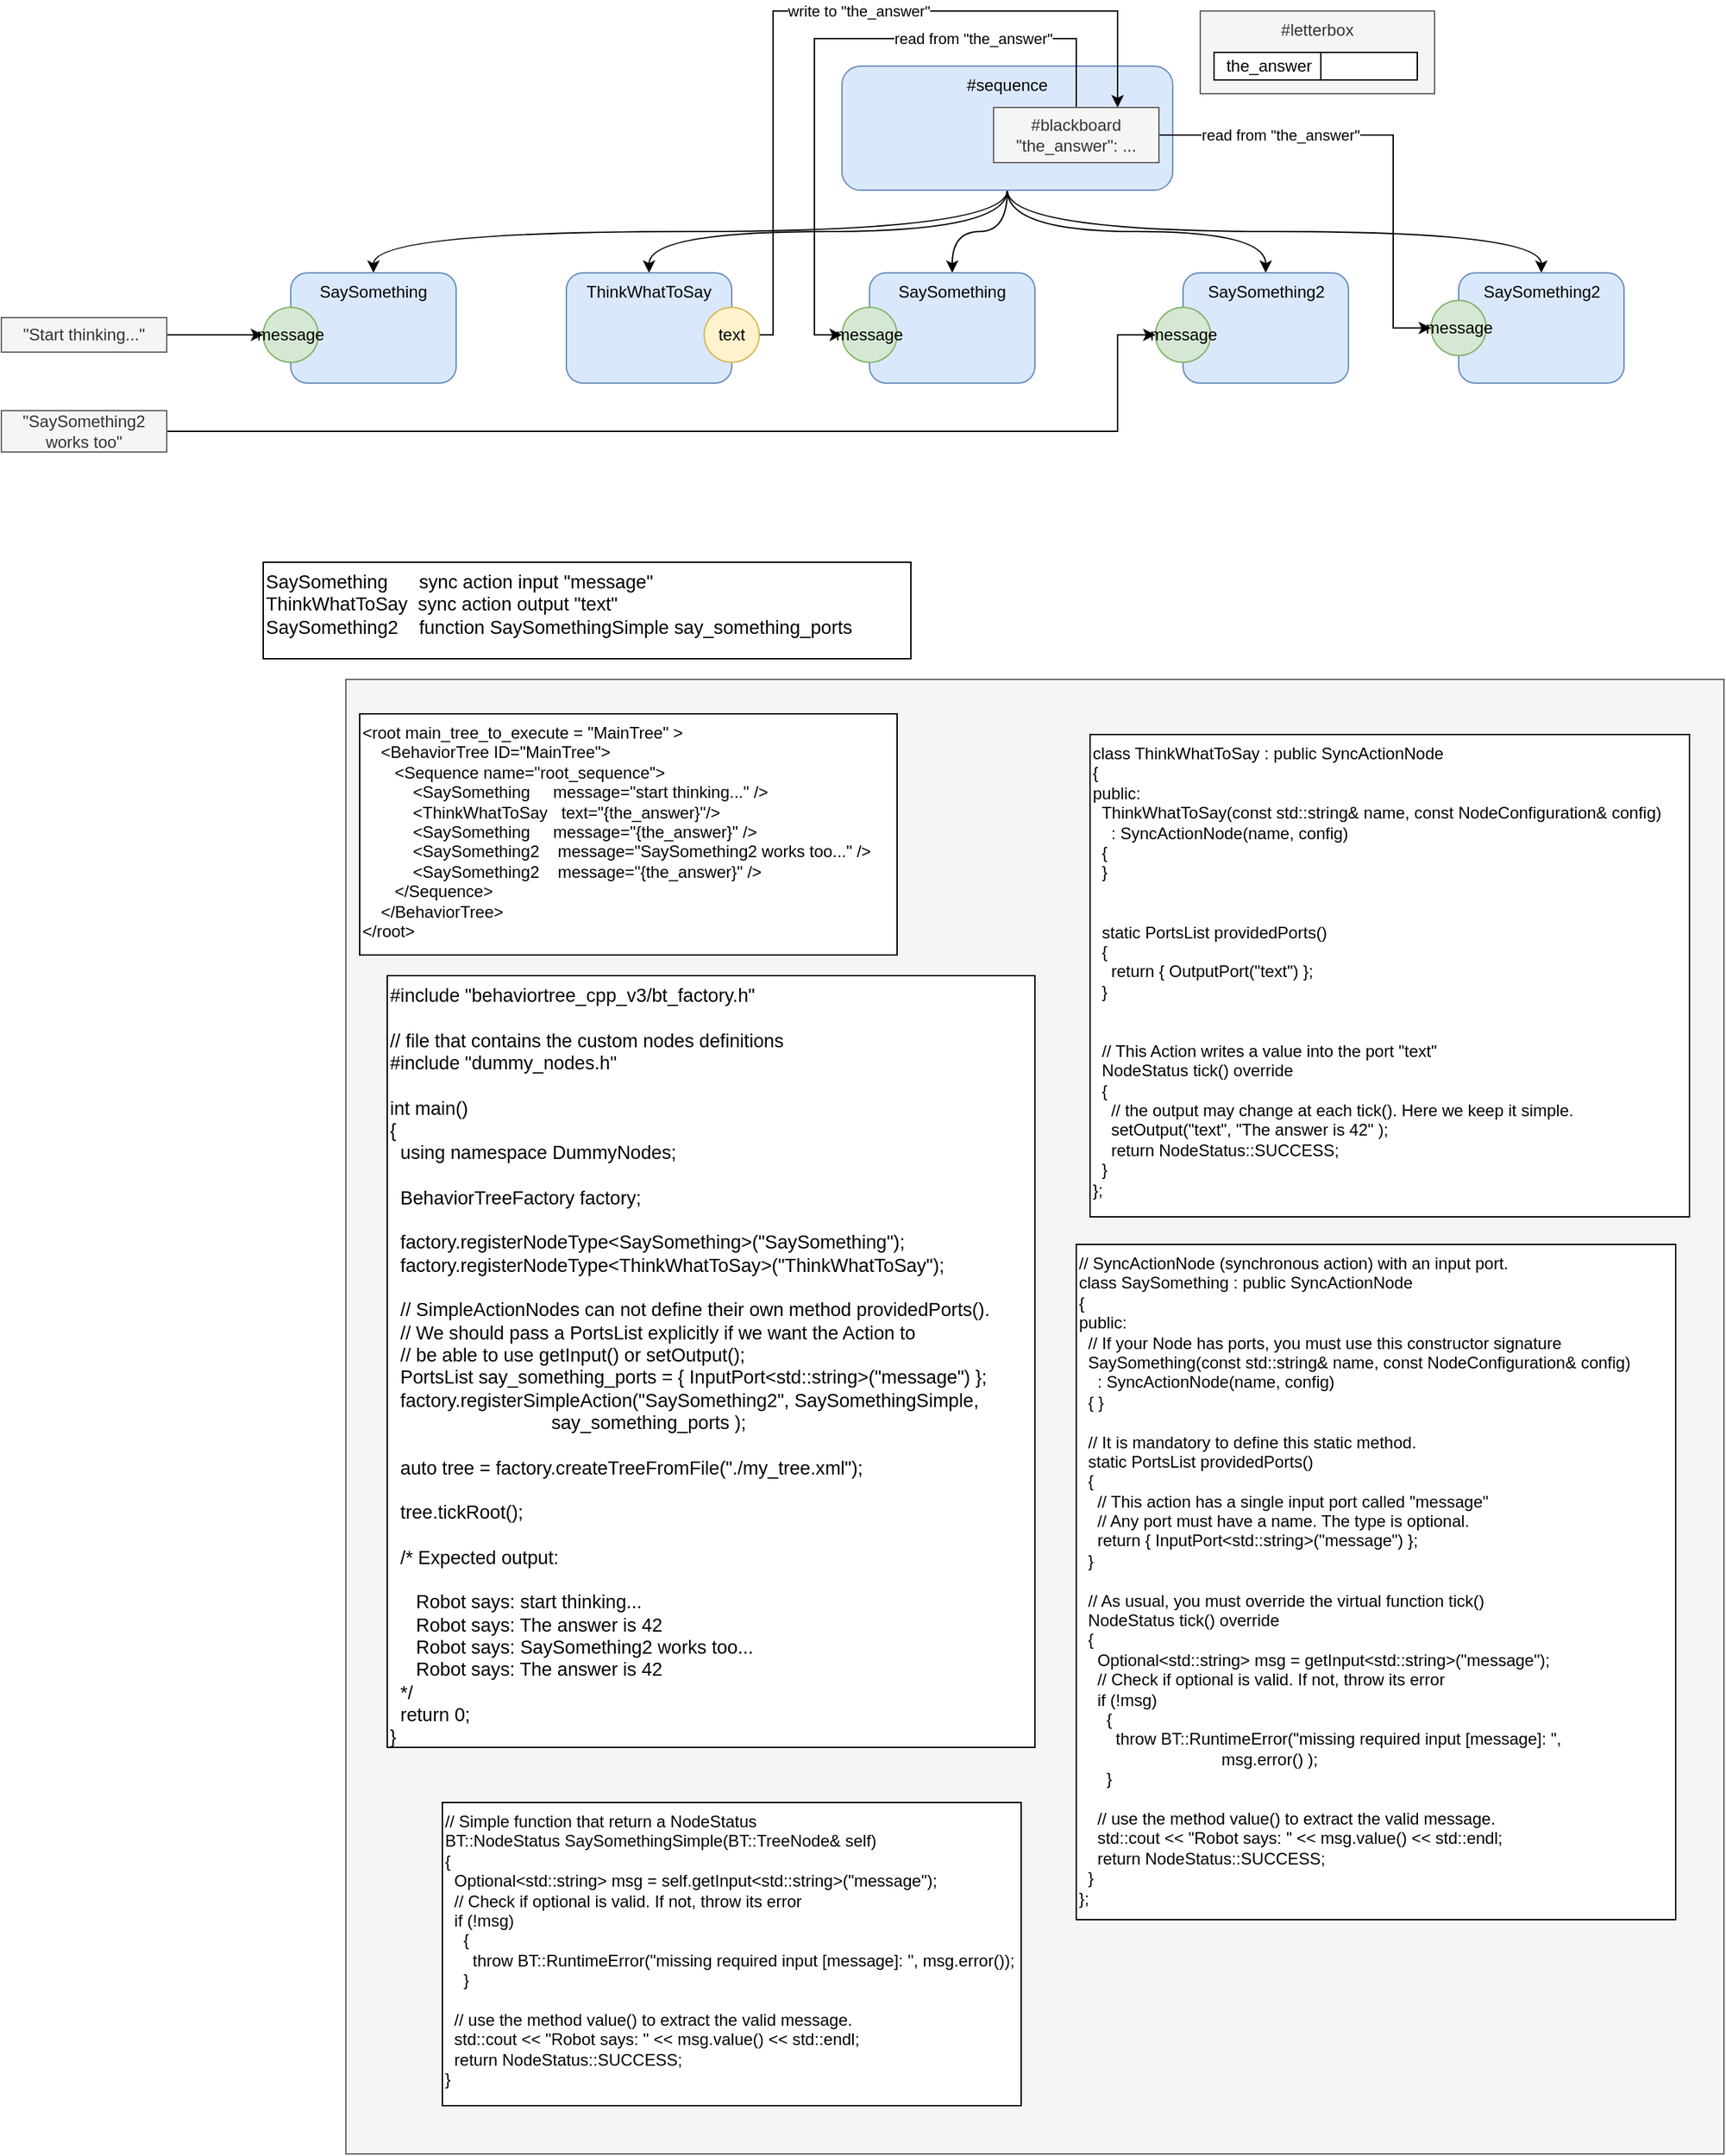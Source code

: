 <mxfile version="14.6.13" type="device"><diagram id="5yJ4Y3Bhn0no-sk8BeoL" name="Page-1"><mxGraphModel dx="2206" dy="677" grid="1" gridSize="10" guides="1" tooltips="1" connect="1" arrows="1" fold="1" page="1" pageScale="1" pageWidth="1100" pageHeight="850" math="0" shadow="0"><root><mxCell id="0"/><mxCell id="1" parent="0"/><mxCell id="xz3wh2tYDQK2MfdDYNa7-2" value="" style="rounded=0;whiteSpace=wrap;html=1;fillColor=#f5f5f5;strokeColor=#666666;fontColor=#333333;" vertex="1" parent="1"><mxGeometry x="80" y="495" width="1000" height="1070" as="geometry"/></mxCell><mxCell id="p4ApEwbx4ltH6hTdUltS-7" style="edgeStyle=orthogonalEdgeStyle;orthogonalLoop=1;jettySize=auto;html=1;exitX=0.5;exitY=1;exitDx=0;exitDy=0;verticalAlign=top;curved=1;" parent="1" source="p4ApEwbx4ltH6hTdUltS-1" target="p4ApEwbx4ltH6hTdUltS-2" edge="1"><mxGeometry relative="1" as="geometry"/></mxCell><mxCell id="p4ApEwbx4ltH6hTdUltS-8" style="edgeStyle=orthogonalEdgeStyle;orthogonalLoop=1;jettySize=auto;html=1;exitX=0.5;exitY=1;exitDx=0;exitDy=0;curved=1;verticalAlign=top;" parent="1" source="p4ApEwbx4ltH6hTdUltS-1" target="p4ApEwbx4ltH6hTdUltS-5" edge="1"><mxGeometry relative="1" as="geometry"/></mxCell><mxCell id="p4ApEwbx4ltH6hTdUltS-9" style="edgeStyle=orthogonalEdgeStyle;curved=1;orthogonalLoop=1;jettySize=auto;html=1;exitX=0.5;exitY=1;exitDx=0;exitDy=0;entryX=0.5;entryY=0;entryDx=0;entryDy=0;verticalAlign=top;" parent="1" source="p4ApEwbx4ltH6hTdUltS-1" target="p4ApEwbx4ltH6hTdUltS-6" edge="1"><mxGeometry relative="1" as="geometry"/></mxCell><mxCell id="p4ApEwbx4ltH6hTdUltS-10" style="edgeStyle=orthogonalEdgeStyle;curved=1;orthogonalLoop=1;jettySize=auto;html=1;exitX=0.5;exitY=1;exitDx=0;exitDy=0;entryX=0.5;entryY=0;entryDx=0;entryDy=0;verticalAlign=top;" parent="1" source="p4ApEwbx4ltH6hTdUltS-1" target="p4ApEwbx4ltH6hTdUltS-3" edge="1"><mxGeometry relative="1" as="geometry"/></mxCell><mxCell id="p4ApEwbx4ltH6hTdUltS-11" style="edgeStyle=orthogonalEdgeStyle;curved=1;orthogonalLoop=1;jettySize=auto;html=1;exitX=0.5;exitY=1;exitDx=0;exitDy=0;entryX=0.5;entryY=0;entryDx=0;entryDy=0;verticalAlign=top;" parent="1" source="p4ApEwbx4ltH6hTdUltS-1" target="p4ApEwbx4ltH6hTdUltS-4" edge="1"><mxGeometry relative="1" as="geometry"/></mxCell><mxCell id="p4ApEwbx4ltH6hTdUltS-1" value="#sequence" style="rounded=1;whiteSpace=wrap;html=1;verticalAlign=top;fillColor=#dae8fc;strokeColor=#6c8ebf;" parent="1" vertex="1"><mxGeometry x="440" y="50" width="240" height="90" as="geometry"/></mxCell><mxCell id="p4ApEwbx4ltH6hTdUltS-2" value="SaySomething" style="rounded=1;whiteSpace=wrap;html=1;verticalAlign=top;fillColor=#dae8fc;strokeColor=#6c8ebf;" parent="1" vertex="1"><mxGeometry x="460" y="200" width="120" height="80" as="geometry"/></mxCell><mxCell id="p4ApEwbx4ltH6hTdUltS-3" value="SaySomething2" style="rounded=1;whiteSpace=wrap;html=1;verticalAlign=top;fillColor=#dae8fc;strokeColor=#6c8ebf;" parent="1" vertex="1"><mxGeometry x="687.5" y="200" width="120" height="80" as="geometry"/></mxCell><mxCell id="p4ApEwbx4ltH6hTdUltS-4" value="SaySomething2" style="rounded=1;whiteSpace=wrap;html=1;verticalAlign=top;fillColor=#dae8fc;strokeColor=#6c8ebf;" parent="1" vertex="1"><mxGeometry x="887.5" y="200" width="120" height="80" as="geometry"/></mxCell><mxCell id="p4ApEwbx4ltH6hTdUltS-5" value="ThinkWhatToSay" style="rounded=1;whiteSpace=wrap;html=1;verticalAlign=top;fillColor=#dae8fc;strokeColor=#6c8ebf;" parent="1" vertex="1"><mxGeometry x="240" y="200" width="120" height="80" as="geometry"/></mxCell><mxCell id="p4ApEwbx4ltH6hTdUltS-6" value="SaySomething" style="rounded=1;whiteSpace=wrap;html=1;verticalAlign=top;fillColor=#dae8fc;strokeColor=#6c8ebf;" parent="1" vertex="1"><mxGeometry x="40" y="200" width="120" height="80" as="geometry"/></mxCell><mxCell id="p4ApEwbx4ltH6hTdUltS-12" value="message" style="ellipse;whiteSpace=wrap;html=1;aspect=fixed;fillColor=#d5e8d4;strokeColor=#82b366;verticalAlign=middle;" parent="1" vertex="1"><mxGeometry x="20" y="225" width="40" height="40" as="geometry"/></mxCell><mxCell id="xz3wh2tYDQK2MfdDYNa7-15" value="write to &quot;the_answer&quot;" style="edgeStyle=orthogonalEdgeStyle;rounded=0;orthogonalLoop=1;jettySize=auto;html=1;exitX=1;exitY=0.5;exitDx=0;exitDy=0;entryX=0.75;entryY=0;entryDx=0;entryDy=0;" edge="1" parent="1" source="p4ApEwbx4ltH6hTdUltS-13" target="xz3wh2tYDQK2MfdDYNa7-10"><mxGeometry x="0.086" relative="1" as="geometry"><Array as="points"><mxPoint x="390" y="245"/><mxPoint x="390" y="10"/><mxPoint x="640" y="10"/></Array><mxPoint as="offset"/></mxGeometry></mxCell><mxCell id="p4ApEwbx4ltH6hTdUltS-13" value="text" style="ellipse;whiteSpace=wrap;html=1;aspect=fixed;fillColor=#fff2cc;strokeColor=#d6b656;verticalAlign=middle;" parent="1" vertex="1"><mxGeometry x="340" y="225" width="40" height="40" as="geometry"/></mxCell><mxCell id="p4ApEwbx4ltH6hTdUltS-14" value="message" style="ellipse;whiteSpace=wrap;html=1;aspect=fixed;fillColor=#d5e8d4;strokeColor=#82b366;verticalAlign=middle;" parent="1" vertex="1"><mxGeometry x="440" y="225" width="40" height="40" as="geometry"/></mxCell><mxCell id="p4ApEwbx4ltH6hTdUltS-15" value="message" style="ellipse;whiteSpace=wrap;html=1;aspect=fixed;fillColor=#d5e8d4;strokeColor=#82b366;verticalAlign=middle;" parent="1" vertex="1"><mxGeometry x="667.5" y="225" width="40" height="40" as="geometry"/></mxCell><mxCell id="p4ApEwbx4ltH6hTdUltS-16" value="message" style="ellipse;whiteSpace=wrap;html=1;aspect=fixed;fillColor=#d5e8d4;strokeColor=#82b366;" parent="1" vertex="1"><mxGeometry x="867.5" y="220" width="40" height="40" as="geometry"/></mxCell><mxCell id="p4ApEwbx4ltH6hTdUltS-20" value="&lt;div&gt;&lt;span style=&quot;font-size: 13.6px&quot;&gt;#include &quot;behaviortree_cpp_v3/bt_factory.h&quot;&lt;/span&gt;&lt;/div&gt;&lt;div&gt;&lt;span style=&quot;font-size: 13.6px&quot;&gt;&lt;br&gt;&lt;/span&gt;&lt;/div&gt;&lt;div&gt;&lt;span style=&quot;font-size: 13.6px&quot;&gt;// file that contains the custom nodes definitions&lt;/span&gt;&lt;/div&gt;&lt;div&gt;&lt;span style=&quot;font-size: 13.6px&quot;&gt;#include &quot;dummy_nodes.h&quot;&lt;/span&gt;&lt;/div&gt;&lt;div&gt;&lt;span style=&quot;font-size: 13.6px&quot;&gt;&lt;br&gt;&lt;/span&gt;&lt;/div&gt;&lt;div&gt;&lt;span style=&quot;font-size: 13.6px&quot;&gt;int main()&lt;/span&gt;&lt;/div&gt;&lt;div&gt;&lt;span style=&quot;font-size: 13.6px&quot;&gt;{&lt;/span&gt;&lt;/div&gt;&lt;div&gt;&lt;span style=&quot;font-size: 13.6px&quot;&gt;&amp;nbsp; using namespace DummyNodes;&lt;/span&gt;&lt;/div&gt;&lt;div&gt;&lt;span style=&quot;font-size: 13.6px&quot;&gt;&lt;br&gt;&lt;/span&gt;&lt;/div&gt;&lt;div&gt;&lt;span style=&quot;font-size: 13.6px&quot;&gt;&amp;nbsp; BehaviorTreeFactory factory;&lt;/span&gt;&lt;/div&gt;&lt;div&gt;&lt;span style=&quot;font-size: 13.6px&quot;&gt;&lt;br&gt;&lt;/span&gt;&lt;/div&gt;&lt;div&gt;&lt;span style=&quot;font-size: 13.6px&quot;&gt;&amp;nbsp; factory.registerNodeType&amp;lt;SaySomething&amp;gt;(&quot;SaySomething&quot;);&lt;/span&gt;&lt;/div&gt;&lt;div&gt;&lt;span style=&quot;font-size: 13.6px&quot;&gt;&amp;nbsp; factory.registerNodeType&amp;lt;ThinkWhatToSay&amp;gt;(&quot;ThinkWhatToSay&quot;);&lt;/span&gt;&lt;/div&gt;&lt;div&gt;&lt;span style=&quot;font-size: 13.6px&quot;&gt;&lt;br&gt;&lt;/span&gt;&lt;/div&gt;&lt;div&gt;&lt;span style=&quot;font-size: 13.6px&quot;&gt;&amp;nbsp; // SimpleActionNodes can not define their own method providedPorts().&lt;/span&gt;&lt;/div&gt;&lt;div&gt;&lt;span style=&quot;font-size: 13.6px&quot;&gt;&amp;nbsp; // We should pass a PortsList explicitly if we want the Action to&lt;/span&gt;&lt;/div&gt;&lt;div&gt;&lt;span style=&quot;font-size: 13.6px&quot;&gt;&amp;nbsp; // be able to use getInput() or setOutput();&lt;/span&gt;&lt;/div&gt;&lt;div&gt;&lt;span style=&quot;font-size: 13.6px&quot;&gt;&amp;nbsp; PortsList say_something_ports = { InputPort&amp;lt;std::string&amp;gt;(&quot;message&quot;) };&lt;/span&gt;&lt;/div&gt;&lt;div&gt;&lt;span style=&quot;font-size: 13.6px&quot;&gt;&amp;nbsp; factory.registerSimpleAction(&quot;SaySomething2&quot;, SaySomethingSimple,&lt;/span&gt;&lt;/div&gt;&lt;div&gt;&lt;span style=&quot;font-size: 13.6px&quot;&gt;&amp;nbsp; &amp;nbsp; &amp;nbsp; &amp;nbsp; &amp;nbsp; &amp;nbsp; &amp;nbsp; &amp;nbsp; &amp;nbsp; &amp;nbsp; &amp;nbsp; &amp;nbsp; &amp;nbsp; &amp;nbsp; &amp;nbsp; &amp;nbsp;say_something_ports );&lt;/span&gt;&lt;/div&gt;&lt;div&gt;&lt;span style=&quot;font-size: 13.6px&quot;&gt;&lt;br&gt;&lt;/span&gt;&lt;/div&gt;&lt;div&gt;&lt;span style=&quot;font-size: 13.6px&quot;&gt;&amp;nbsp; auto tree = factory.createTreeFromFile(&quot;./my_tree.xml&quot;);&lt;/span&gt;&lt;/div&gt;&lt;div&gt;&lt;span style=&quot;font-size: 13.6px&quot;&gt;&lt;br&gt;&lt;/span&gt;&lt;/div&gt;&lt;div&gt;&lt;span style=&quot;font-size: 13.6px&quot;&gt;&amp;nbsp; tree.tickRoot();&lt;/span&gt;&lt;/div&gt;&lt;div&gt;&lt;span style=&quot;font-size: 13.6px&quot;&gt;&lt;br&gt;&lt;/span&gt;&lt;/div&gt;&lt;div&gt;&lt;span style=&quot;font-size: 13.6px&quot;&gt;&amp;nbsp; /* Expected output:&lt;/span&gt;&lt;/div&gt;&lt;div&gt;&lt;span style=&quot;font-size: 13.6px&quot;&gt;&lt;br&gt;&lt;/span&gt;&lt;/div&gt;&lt;div&gt;&lt;span style=&quot;font-size: 13.6px&quot;&gt;&amp;nbsp; &amp;nbsp; &amp;nbsp;Robot says: start thinking...&lt;/span&gt;&lt;/div&gt;&lt;div&gt;&lt;span style=&quot;font-size: 13.6px&quot;&gt;&amp;nbsp; &amp;nbsp; &amp;nbsp;Robot says: The answer is 42&lt;/span&gt;&lt;/div&gt;&lt;div&gt;&lt;span style=&quot;font-size: 13.6px&quot;&gt;&amp;nbsp; &amp;nbsp; &amp;nbsp;Robot says: SaySomething2 works too...&lt;/span&gt;&lt;/div&gt;&lt;div&gt;&lt;span style=&quot;font-size: 13.6px&quot;&gt;&amp;nbsp; &amp;nbsp; &amp;nbsp;Robot says: The answer is 42&lt;/span&gt;&lt;/div&gt;&lt;div&gt;&lt;span style=&quot;font-size: 13.6px&quot;&gt;&amp;nbsp; */&lt;/span&gt;&lt;/div&gt;&lt;div&gt;&lt;span style=&quot;font-size: 13.6px&quot;&gt;&amp;nbsp; return 0;&lt;/span&gt;&lt;/div&gt;&lt;div&gt;&lt;span style=&quot;font-size: 13.6px&quot;&gt;}&lt;/span&gt;&lt;/div&gt;&lt;div&gt;&lt;br&gt;&lt;/div&gt;" style="rounded=0;whiteSpace=wrap;html=1;align=left;verticalAlign=top;" parent="1" vertex="1"><mxGeometry x="110" y="710" width="470" height="560" as="geometry"/></mxCell><mxCell id="p4ApEwbx4ltH6hTdUltS-21" value="class ThinkWhatToSay : public SyncActionNode&#10;{&#10;public:&#10;  ThinkWhatToSay(const std::string&amp; name, const NodeConfiguration&amp; config)&#10;    : SyncActionNode(name, config)&#10;  {&#10;  }&#10;&#10;&#10;  static PortsList providedPorts()&#10;  {&#10;    return { OutputPort&lt;std::string&gt;(&quot;text&quot;) };&#10;  }&#10;&#10;&#10;  // This Action writes a value into the port &quot;text&quot;&#10;  NodeStatus tick() override&#10;  {&#10;    // the output may change at each tick(). Here we keep it simple.&#10;    setOutput(&quot;text&quot;, &quot;The answer is 42&quot; );&#10;    return NodeStatus::SUCCESS;&#10;  }&#10;};" style="rounded=0;whiteSpace=wrap;html=1;align=left;verticalAlign=top;" parent="1" vertex="1"><mxGeometry x="620" y="535" width="435" height="350" as="geometry"/></mxCell><mxCell id="p4ApEwbx4ltH6hTdUltS-22" value="&lt;div&gt;// SyncActionNode (synchronous action) with an input port.&lt;/div&gt;&lt;div&gt;class SaySomething : public SyncActionNode&lt;/div&gt;&lt;div&gt;{&lt;/div&gt;&lt;div&gt;public:&lt;/div&gt;&lt;div&gt;&amp;nbsp; // If your Node has ports, you must use this constructor signature&amp;nbsp;&lt;/div&gt;&lt;div&gt;&amp;nbsp; SaySomething(const std::string&amp;amp; name, const NodeConfiguration&amp;amp; config)&lt;/div&gt;&lt;div&gt;&amp;nbsp; &amp;nbsp; : SyncActionNode(name, config)&lt;/div&gt;&lt;div&gt;&amp;nbsp; { }&lt;/div&gt;&lt;div&gt;&lt;br&gt;&lt;/div&gt;&lt;div&gt;&amp;nbsp; // It is mandatory to define this static method.&lt;/div&gt;&lt;div&gt;&amp;nbsp; static PortsList providedPorts()&lt;/div&gt;&lt;div&gt;&amp;nbsp; {&lt;/div&gt;&lt;div&gt;&amp;nbsp; &amp;nbsp; // This action has a single input port called &quot;message&quot;&lt;/div&gt;&lt;div&gt;&amp;nbsp; &amp;nbsp; // Any port must have a name. The type is optional.&lt;/div&gt;&lt;div&gt;&amp;nbsp; &amp;nbsp; return { InputPort&amp;lt;std::string&amp;gt;(&quot;message&quot;) };&lt;/div&gt;&lt;div&gt;&amp;nbsp; }&lt;/div&gt;&lt;div&gt;&lt;br&gt;&lt;/div&gt;&lt;div&gt;&amp;nbsp; // As usual, you must override the virtual function tick()&lt;/div&gt;&lt;div&gt;&amp;nbsp; NodeStatus tick() override&lt;/div&gt;&lt;div&gt;&amp;nbsp; {&lt;/div&gt;&lt;div&gt;&amp;nbsp; &amp;nbsp; Optional&amp;lt;std::string&amp;gt; msg = getInput&amp;lt;std::string&amp;gt;(&quot;message&quot;);&lt;/div&gt;&lt;div&gt;&amp;nbsp; &amp;nbsp; // Check if optional is valid. If not, throw its error&lt;/div&gt;&lt;div&gt;&amp;nbsp; &amp;nbsp; if (!msg)&lt;/div&gt;&lt;div&gt;&amp;nbsp; &amp;nbsp; &amp;nbsp; {&lt;/div&gt;&lt;div&gt;&amp;nbsp; &amp;nbsp; &amp;nbsp; &amp;nbsp; throw BT::RuntimeError(&quot;missing required input [message]: &quot;,&amp;nbsp;&lt;/div&gt;&lt;div&gt;&amp;nbsp; &amp;nbsp; &amp;nbsp; &amp;nbsp; &amp;nbsp; &amp;nbsp; &amp;nbsp; &amp;nbsp; &amp;nbsp; &amp;nbsp; &amp;nbsp; &amp;nbsp; &amp;nbsp; &amp;nbsp; &amp;nbsp; &amp;nbsp;msg.error() );&lt;/div&gt;&lt;div&gt;&amp;nbsp; &amp;nbsp; &amp;nbsp; }&lt;/div&gt;&lt;div&gt;&lt;br&gt;&lt;/div&gt;&lt;div&gt;&amp;nbsp; &amp;nbsp; // use the method value() to extract the valid message.&lt;/div&gt;&lt;div&gt;&amp;nbsp; &amp;nbsp; std::cout &amp;lt;&amp;lt; &quot;Robot says: &quot; &amp;lt;&amp;lt; msg.value() &amp;lt;&amp;lt; std::endl;&lt;/div&gt;&lt;div&gt;&amp;nbsp; &amp;nbsp; return NodeStatus::SUCCESS;&lt;/div&gt;&lt;div&gt;&amp;nbsp; }&lt;/div&gt;&lt;div&gt;};&lt;/div&gt;&lt;div&gt;&lt;br&gt;&lt;/div&gt;" style="rounded=0;whiteSpace=wrap;html=1;align=left;verticalAlign=top;" parent="1" vertex="1"><mxGeometry x="610" y="905" width="435" height="490" as="geometry"/></mxCell><mxCell id="p4ApEwbx4ltH6hTdUltS-23" value="&lt;div&gt;&lt;div&gt;// Simple function that return a NodeStatus&lt;/div&gt;&lt;div&gt;BT::NodeStatus SaySomethingSimple(BT::TreeNode&amp;amp; self)&lt;/div&gt;&lt;div&gt;{&lt;/div&gt;&lt;div&gt;&amp;nbsp; Optional&amp;lt;std::string&amp;gt; msg = self.getInput&amp;lt;std::string&amp;gt;(&quot;message&quot;);&lt;/div&gt;&lt;div&gt;&amp;nbsp; // Check if optional is valid. If not, throw its error&lt;/div&gt;&lt;div&gt;&amp;nbsp; if (!msg)&lt;/div&gt;&lt;div&gt;&amp;nbsp; &amp;nbsp; {&lt;/div&gt;&lt;div&gt;&amp;nbsp; &amp;nbsp; &amp;nbsp; throw BT::RuntimeError(&quot;missing required input [message]: &quot;, msg.error());&lt;/div&gt;&lt;div&gt;&amp;nbsp; &amp;nbsp; }&lt;/div&gt;&lt;div&gt;&lt;br&gt;&lt;/div&gt;&lt;div&gt;&amp;nbsp; // use the method value() to extract the valid message.&lt;/div&gt;&lt;div&gt;&amp;nbsp; std::cout &amp;lt;&amp;lt; &quot;Robot says: &quot; &amp;lt;&amp;lt; msg.value() &amp;lt;&amp;lt; std::endl;&lt;/div&gt;&lt;div&gt;&amp;nbsp; return NodeStatus::SUCCESS;&lt;/div&gt;&lt;div&gt;}&lt;/div&gt;&lt;/div&gt;&lt;div&gt;&lt;br&gt;&lt;/div&gt;" style="rounded=0;whiteSpace=wrap;html=1;align=left;verticalAlign=top;" parent="1" vertex="1"><mxGeometry x="150" y="1310" width="420" height="220" as="geometry"/></mxCell><mxCell id="xz3wh2tYDQK2MfdDYNa7-1" value="&lt;div&gt;&lt;span style=&quot;font-size: 13.6px&quot;&gt;SaySomething&amp;nbsp; &amp;nbsp; &amp;nbsp; sync action input &quot;message&quot;&lt;/span&gt;&lt;/div&gt;&lt;div&gt;&lt;span style=&quot;font-size: 13.6px&quot;&gt;ThinkWhatToSay&amp;nbsp; sync action output &quot;text&quot;&lt;/span&gt;&lt;/div&gt;&lt;div&gt;&lt;span style=&quot;font-size: 13.6px&quot;&gt;SaySomething2&amp;nbsp; &amp;nbsp; function SaySomethingSimple say_something_ports&lt;/span&gt;&lt;/div&gt;" style="rounded=0;whiteSpace=wrap;html=1;align=left;verticalAlign=top;" vertex="1" parent="1"><mxGeometry x="20" y="410" width="470" height="70" as="geometry"/></mxCell><mxCell id="xz3wh2tYDQK2MfdDYNa7-4" style="edgeStyle=orthogonalEdgeStyle;curved=1;orthogonalLoop=1;jettySize=auto;html=1;exitX=1;exitY=0.5;exitDx=0;exitDy=0;entryX=0;entryY=0.5;entryDx=0;entryDy=0;" edge="1" parent="1" source="xz3wh2tYDQK2MfdDYNa7-3" target="p4ApEwbx4ltH6hTdUltS-12"><mxGeometry relative="1" as="geometry"/></mxCell><mxCell id="xz3wh2tYDQK2MfdDYNa7-3" value="&quot;Start thinking...&quot;" style="rounded=0;whiteSpace=wrap;html=1;fillColor=#f5f5f5;strokeColor=#666666;fontColor=#333333;" vertex="1" parent="1"><mxGeometry x="-170" y="232.5" width="120" height="25" as="geometry"/></mxCell><mxCell id="xz3wh2tYDQK2MfdDYNa7-6" style="edgeStyle=orthogonalEdgeStyle;orthogonalLoop=1;jettySize=auto;html=1;exitX=1;exitY=0.5;exitDx=0;exitDy=0;entryX=0;entryY=0.5;entryDx=0;entryDy=0;rounded=0;" edge="1" parent="1" source="xz3wh2tYDQK2MfdDYNa7-5" target="p4ApEwbx4ltH6hTdUltS-15"><mxGeometry relative="1" as="geometry"><Array as="points"><mxPoint x="640" y="315"/><mxPoint x="640" y="245"/></Array></mxGeometry></mxCell><mxCell id="xz3wh2tYDQK2MfdDYNa7-5" value="&quot;SaySomething2 works too&quot;" style="rounded=0;whiteSpace=wrap;html=1;fillColor=#f5f5f5;strokeColor=#666666;fontColor=#333333;" vertex="1" parent="1"><mxGeometry x="-170" y="300" width="120" height="30" as="geometry"/></mxCell><mxCell id="xz3wh2tYDQK2MfdDYNa7-9" value="&lt;div&gt;&lt;div&gt;&amp;lt;root main_tree_to_execute = &quot;MainTree&quot; &amp;gt;&lt;/div&gt;&lt;div&gt;&amp;nbsp; &amp;nbsp; &amp;lt;BehaviorTree ID=&quot;MainTree&quot;&amp;gt;&lt;/div&gt;&lt;div&gt;&amp;nbsp; &amp;nbsp; &amp;nbsp; &amp;nbsp;&amp;lt;Sequence name=&quot;root_sequence&quot;&amp;gt;&lt;/div&gt;&lt;div&gt;&amp;nbsp; &amp;nbsp; &amp;nbsp; &amp;nbsp; &amp;nbsp; &amp;nbsp;&amp;lt;SaySomething&amp;nbsp; &amp;nbsp; &amp;nbsp;message=&quot;start thinking...&quot; /&amp;gt;&lt;/div&gt;&lt;div&gt;&amp;nbsp; &amp;nbsp; &amp;nbsp; &amp;nbsp; &amp;nbsp; &amp;nbsp;&amp;lt;ThinkWhatToSay&amp;nbsp; &amp;nbsp;text=&quot;{the_answer}&quot;/&amp;gt;&lt;/div&gt;&lt;div&gt;&amp;nbsp; &amp;nbsp; &amp;nbsp; &amp;nbsp; &amp;nbsp; &amp;nbsp;&amp;lt;SaySomething&amp;nbsp; &amp;nbsp; &amp;nbsp;message=&quot;{the_answer}&quot; /&amp;gt;&lt;/div&gt;&lt;div&gt;&amp;nbsp; &amp;nbsp; &amp;nbsp; &amp;nbsp; &amp;nbsp; &amp;nbsp;&amp;lt;SaySomething2&amp;nbsp; &amp;nbsp; message=&quot;SaySomething2 works too...&quot; /&amp;gt;&lt;/div&gt;&lt;div&gt;&amp;nbsp; &amp;nbsp; &amp;nbsp; &amp;nbsp; &amp;nbsp; &amp;nbsp;&amp;lt;SaySomething2&amp;nbsp; &amp;nbsp; message=&quot;{the_answer}&quot; /&amp;gt;&lt;/div&gt;&lt;div&gt;&amp;nbsp; &amp;nbsp; &amp;nbsp; &amp;nbsp;&amp;lt;/Sequence&amp;gt;&lt;/div&gt;&lt;div&gt;&amp;nbsp; &amp;nbsp; &amp;lt;/BehaviorTree&amp;gt;&lt;/div&gt;&lt;div&gt;&amp;lt;/root&amp;gt;&lt;/div&gt;&lt;/div&gt;&lt;div&gt;&lt;br&gt;&lt;/div&gt;" style="rounded=0;whiteSpace=wrap;html=1;align=left;verticalAlign=top;" vertex="1" parent="1"><mxGeometry x="90" y="520" width="390" height="175" as="geometry"/></mxCell><mxCell id="xz3wh2tYDQK2MfdDYNa7-11" style="edgeStyle=orthogonalEdgeStyle;rounded=0;orthogonalLoop=1;jettySize=auto;html=1;exitX=1;exitY=0.5;exitDx=0;exitDy=0;entryX=0;entryY=0.5;entryDx=0;entryDy=0;" edge="1" parent="1" source="xz3wh2tYDQK2MfdDYNa7-10" target="p4ApEwbx4ltH6hTdUltS-16"><mxGeometry relative="1" as="geometry"><Array as="points"><mxPoint x="840" y="100"/><mxPoint x="840" y="240"/></Array></mxGeometry></mxCell><mxCell id="xz3wh2tYDQK2MfdDYNa7-12" value="read from &quot;the_answer&quot;" style="edgeLabel;html=1;align=center;verticalAlign=middle;resizable=0;points=[];" vertex="1" connectable="0" parent="xz3wh2tYDQK2MfdDYNa7-11"><mxGeometry x="-0.248" relative="1" as="geometry"><mxPoint x="-39" as="offset"/></mxGeometry></mxCell><mxCell id="xz3wh2tYDQK2MfdDYNa7-13" style="edgeStyle=orthogonalEdgeStyle;rounded=0;orthogonalLoop=1;jettySize=auto;html=1;exitX=0.5;exitY=0;exitDx=0;exitDy=0;entryX=0;entryY=0.5;entryDx=0;entryDy=0;" edge="1" parent="1" source="xz3wh2tYDQK2MfdDYNa7-10" target="p4ApEwbx4ltH6hTdUltS-14"><mxGeometry relative="1" as="geometry"><Array as="points"><mxPoint x="610" y="30"/><mxPoint x="420" y="30"/><mxPoint x="420" y="245"/></Array></mxGeometry></mxCell><mxCell id="xz3wh2tYDQK2MfdDYNa7-14" value="read from &quot;the_answer&quot;" style="edgeLabel;html=1;align=center;verticalAlign=middle;resizable=0;points=[];" vertex="1" connectable="0" parent="xz3wh2tYDQK2MfdDYNa7-13"><mxGeometry x="-0.138" relative="1" as="geometry"><mxPoint x="79" as="offset"/></mxGeometry></mxCell><mxCell id="xz3wh2tYDQK2MfdDYNa7-10" value="#blackboard&lt;br&gt;&quot;the_answer&quot;: ..." style="rounded=0;whiteSpace=wrap;html=1;fillColor=#f5f5f5;strokeColor=#666666;fontColor=#333333;" vertex="1" parent="1"><mxGeometry x="550" y="80" width="120" height="40" as="geometry"/></mxCell><mxCell id="xz3wh2tYDQK2MfdDYNa7-16" value="#letterbox" style="rounded=0;whiteSpace=wrap;html=1;fillColor=#f5f5f5;strokeColor=#666666;fontColor=#333333;verticalAlign=top;" vertex="1" parent="1"><mxGeometry x="700" y="10" width="170" height="60" as="geometry"/></mxCell><mxCell id="xz3wh2tYDQK2MfdDYNa7-17" value="the_answer" style="rounded=0;whiteSpace=wrap;html=1;" vertex="1" parent="1"><mxGeometry x="710" y="40" width="80" height="20" as="geometry"/></mxCell><mxCell id="xz3wh2tYDQK2MfdDYNa7-20" value="" style="rounded=0;whiteSpace=wrap;html=1;" vertex="1" parent="1"><mxGeometry x="787.5" y="40" width="70" height="20" as="geometry"/></mxCell></root></mxGraphModel></diagram></mxfile>